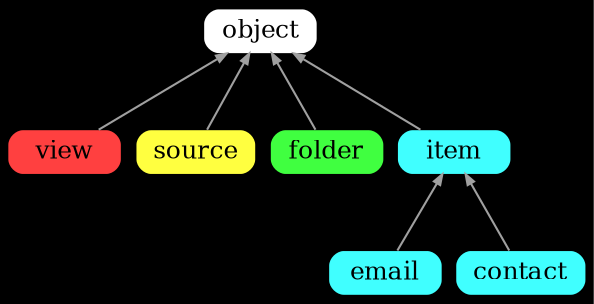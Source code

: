 digraph inherit {
	graph [
		rankdir="BT"
		bgcolor="black"
		color="white"
		nodesep="0.1"
		ranksep="0.5"
	];

	node [
		shape="Mrecord"
		fontsize="12"
		style="filled"
		height="0.2"
		penwidth="0.0"
	];

	edge [
		penwidth="1.0"
		color="#A0A0A0"
		arrowsize="0.5"
	];


	object  [ fillcolor="#ffffff" ];
	view    [ fillcolor="#ff4040" ];
	source  [ fillcolor="#ffff40" ];
	folder  [ fillcolor="#40ff40" ];
	item    [ fillcolor="#40ffff" ];
	email   [ fillcolor="#40ffff" ];
	contact [ fillcolor="#40ffff" ];

	// config;
	// panel;
	// plugin;

	view    -> object;
	source  -> object;
	folder  -> object;
	item    -> object;
	email   -> item;
	contact -> item;

}

